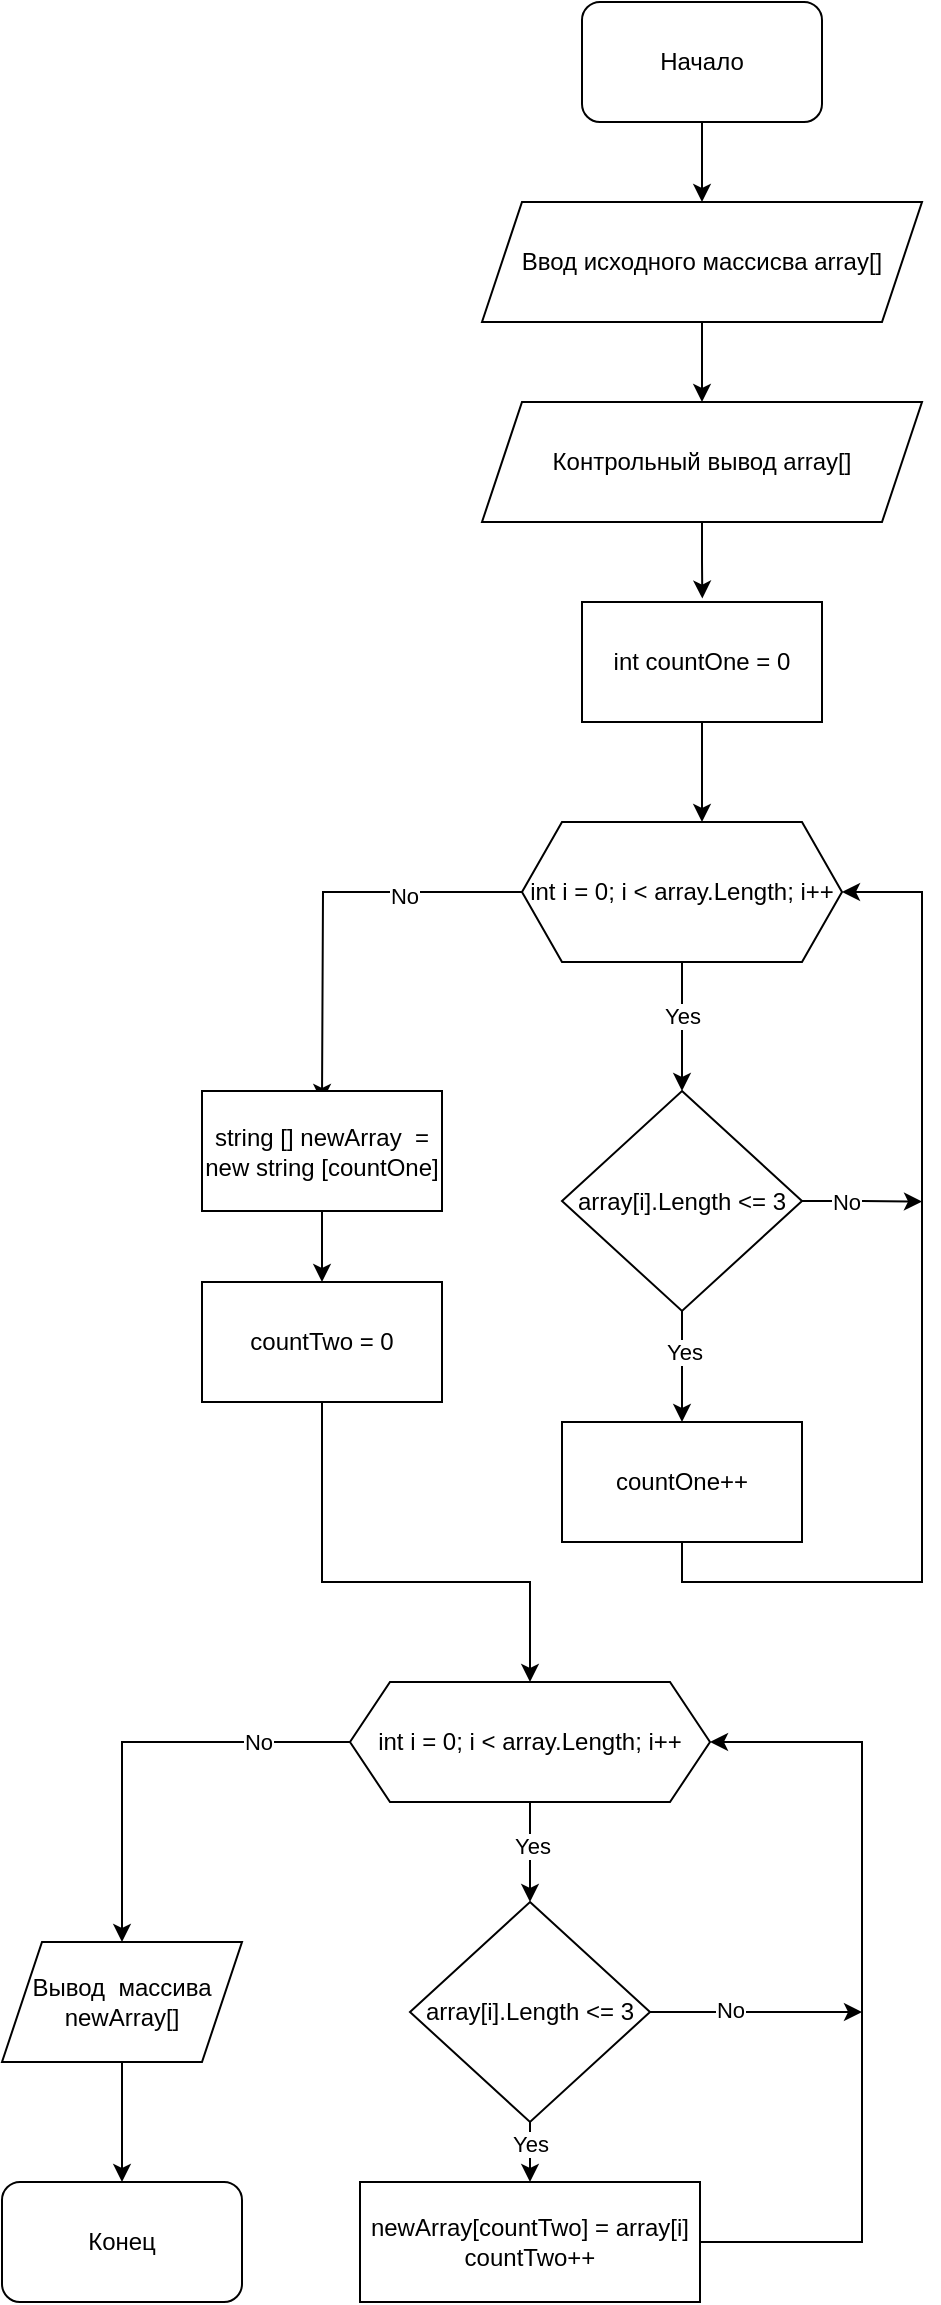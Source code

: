 <mxfile version="19.0.3" type="device"><diagram id="r6GnkUAVvuD9EuCE1WGu" name="Страница 1"><mxGraphModel dx="947" dy="574" grid="1" gridSize="10" guides="1" tooltips="1" connect="1" arrows="1" fold="1" page="1" pageScale="1" pageWidth="827" pageHeight="1169" math="0" shadow="0"><root><mxCell id="0"/><mxCell id="1" parent="0"/><mxCell id="n_P0tsZNd7XNE8tDuzhP-4" style="edgeStyle=orthogonalEdgeStyle;rounded=0;orthogonalLoop=1;jettySize=auto;html=1;exitX=0.5;exitY=1;exitDx=0;exitDy=0;entryX=0.5;entryY=0;entryDx=0;entryDy=0;" edge="1" parent="1" source="n_P0tsZNd7XNE8tDuzhP-1" target="n_P0tsZNd7XNE8tDuzhP-2"><mxGeometry relative="1" as="geometry"/></mxCell><mxCell id="n_P0tsZNd7XNE8tDuzhP-1" value="Начало" style="rounded=1;whiteSpace=wrap;html=1;" vertex="1" parent="1"><mxGeometry x="440" y="10" width="120" height="60" as="geometry"/></mxCell><mxCell id="n_P0tsZNd7XNE8tDuzhP-7" style="edgeStyle=orthogonalEdgeStyle;rounded=0;orthogonalLoop=1;jettySize=auto;html=1;entryX=0.5;entryY=0;entryDx=0;entryDy=0;" edge="1" parent="1" source="n_P0tsZNd7XNE8tDuzhP-2" target="n_P0tsZNd7XNE8tDuzhP-3"><mxGeometry relative="1" as="geometry"/></mxCell><mxCell id="n_P0tsZNd7XNE8tDuzhP-2" value="Ввод исходного массисва array[]" style="shape=parallelogram;perimeter=parallelogramPerimeter;whiteSpace=wrap;html=1;fixedSize=1;" vertex="1" parent="1"><mxGeometry x="390" y="110" width="220" height="60" as="geometry"/></mxCell><mxCell id="n_P0tsZNd7XNE8tDuzhP-8" style="edgeStyle=orthogonalEdgeStyle;rounded=0;orthogonalLoop=1;jettySize=auto;html=1;entryX=0.468;entryY=-0.029;entryDx=0;entryDy=0;entryPerimeter=0;" edge="1" parent="1" source="n_P0tsZNd7XNE8tDuzhP-3"><mxGeometry relative="1" as="geometry"><mxPoint x="500.16" y="308.26" as="targetPoint"/></mxGeometry></mxCell><mxCell id="n_P0tsZNd7XNE8tDuzhP-3" value="Контрольный вывод array[]" style="shape=parallelogram;perimeter=parallelogramPerimeter;whiteSpace=wrap;html=1;fixedSize=1;" vertex="1" parent="1"><mxGeometry x="390" y="210" width="220" height="60" as="geometry"/></mxCell><mxCell id="n_P0tsZNd7XNE8tDuzhP-11" style="edgeStyle=orthogonalEdgeStyle;rounded=0;orthogonalLoop=1;jettySize=auto;html=1;" edge="1" parent="1" source="n_P0tsZNd7XNE8tDuzhP-9"><mxGeometry relative="1" as="geometry"><mxPoint x="500" y="420" as="targetPoint"/></mxGeometry></mxCell><mxCell id="n_P0tsZNd7XNE8tDuzhP-9" value="int countOne = 0" style="rounded=0;whiteSpace=wrap;html=1;" vertex="1" parent="1"><mxGeometry x="440" y="310" width="120" height="60" as="geometry"/></mxCell><mxCell id="n_P0tsZNd7XNE8tDuzhP-12" style="edgeStyle=orthogonalEdgeStyle;rounded=0;orthogonalLoop=1;jettySize=auto;html=1;entryX=0.5;entryY=0;entryDx=0;entryDy=0;exitX=0.5;exitY=1;exitDx=0;exitDy=0;" edge="1" parent="1" source="n_P0tsZNd7XNE8tDuzhP-19" target="n_P0tsZNd7XNE8tDuzhP-14"><mxGeometry relative="1" as="geometry"><mxPoint x="500" y="550" as="targetPoint"/><mxPoint x="500.034" y="519.968" as="sourcePoint"/><Array as="points"/></mxGeometry></mxCell><mxCell id="n_P0tsZNd7XNE8tDuzhP-17" value="Yes" style="edgeLabel;html=1;align=center;verticalAlign=middle;resizable=0;points=[];" vertex="1" connectable="0" parent="n_P0tsZNd7XNE8tDuzhP-12"><mxGeometry x="0.24" relative="1" as="geometry"><mxPoint y="-13" as="offset"/></mxGeometry></mxCell><mxCell id="n_P0tsZNd7XNE8tDuzhP-15" style="edgeStyle=orthogonalEdgeStyle;rounded=0;orthogonalLoop=1;jettySize=auto;html=1;exitX=0.5;exitY=1;exitDx=0;exitDy=0;entryX=1;entryY=0.5;entryDx=0;entryDy=0;" edge="1" parent="1" source="n_P0tsZNd7XNE8tDuzhP-13" target="n_P0tsZNd7XNE8tDuzhP-19"><mxGeometry relative="1" as="geometry"><mxPoint x="630" y="450" as="targetPoint"/><Array as="points"><mxPoint x="490" y="800"/><mxPoint x="610" y="800"/><mxPoint x="610" y="455"/></Array></mxGeometry></mxCell><mxCell id="n_P0tsZNd7XNE8tDuzhP-13" value="countOne++" style="rounded=0;whiteSpace=wrap;html=1;" vertex="1" parent="1"><mxGeometry x="430" y="720" width="120" height="60" as="geometry"/></mxCell><mxCell id="n_P0tsZNd7XNE8tDuzhP-16" style="edgeStyle=orthogonalEdgeStyle;rounded=0;orthogonalLoop=1;jettySize=auto;html=1;entryX=0.5;entryY=0;entryDx=0;entryDy=0;" edge="1" parent="1" source="n_P0tsZNd7XNE8tDuzhP-14" target="n_P0tsZNd7XNE8tDuzhP-13"><mxGeometry relative="1" as="geometry"/></mxCell><mxCell id="n_P0tsZNd7XNE8tDuzhP-18" value="Yes" style="edgeLabel;html=1;align=center;verticalAlign=middle;resizable=0;points=[];" vertex="1" connectable="0" parent="n_P0tsZNd7XNE8tDuzhP-16"><mxGeometry x="-0.28" y="1" relative="1" as="geometry"><mxPoint as="offset"/></mxGeometry></mxCell><mxCell id="n_P0tsZNd7XNE8tDuzhP-24" style="edgeStyle=orthogonalEdgeStyle;rounded=0;orthogonalLoop=1;jettySize=auto;html=1;exitX=1;exitY=0.5;exitDx=0;exitDy=0;" edge="1" parent="1" source="n_P0tsZNd7XNE8tDuzhP-14"><mxGeometry relative="1" as="geometry"><mxPoint x="610.0" y="609.793" as="targetPoint"/></mxGeometry></mxCell><mxCell id="n_P0tsZNd7XNE8tDuzhP-25" value="No" style="edgeLabel;html=1;align=center;verticalAlign=middle;resizable=0;points=[];" vertex="1" connectable="0" parent="n_P0tsZNd7XNE8tDuzhP-24"><mxGeometry x="-0.28" relative="1" as="geometry"><mxPoint as="offset"/></mxGeometry></mxCell><mxCell id="n_P0tsZNd7XNE8tDuzhP-14" value="array[i].Length &amp;lt;= 3" style="rhombus;whiteSpace=wrap;html=1;" vertex="1" parent="1"><mxGeometry x="430" y="554.5" width="120" height="110" as="geometry"/></mxCell><mxCell id="n_P0tsZNd7XNE8tDuzhP-21" style="edgeStyle=orthogonalEdgeStyle;rounded=0;orthogonalLoop=1;jettySize=auto;html=1;" edge="1" parent="1" source="n_P0tsZNd7XNE8tDuzhP-19"><mxGeometry relative="1" as="geometry"><mxPoint x="310" y="560" as="targetPoint"/></mxGeometry></mxCell><mxCell id="n_P0tsZNd7XNE8tDuzhP-23" value="No" style="edgeLabel;html=1;align=center;verticalAlign=middle;resizable=0;points=[];" vertex="1" connectable="0" parent="n_P0tsZNd7XNE8tDuzhP-21"><mxGeometry x="-0.424" y="2" relative="1" as="geometry"><mxPoint as="offset"/></mxGeometry></mxCell><mxCell id="n_P0tsZNd7XNE8tDuzhP-19" value="int i = 0; i &amp;lt; array.Length; i++" style="shape=hexagon;perimeter=hexagonPerimeter2;whiteSpace=wrap;html=1;fixedSize=1;" vertex="1" parent="1"><mxGeometry x="410" y="420" width="160" height="70" as="geometry"/></mxCell><mxCell id="n_P0tsZNd7XNE8tDuzhP-28" style="edgeStyle=orthogonalEdgeStyle;rounded=0;orthogonalLoop=1;jettySize=auto;html=1;entryX=0.5;entryY=0;entryDx=0;entryDy=0;" edge="1" parent="1" source="n_P0tsZNd7XNE8tDuzhP-26" target="n_P0tsZNd7XNE8tDuzhP-27"><mxGeometry relative="1" as="geometry"/></mxCell><mxCell id="n_P0tsZNd7XNE8tDuzhP-26" value="string [] newArray&amp;nbsp; = new string [countOne]" style="rounded=0;whiteSpace=wrap;html=1;" vertex="1" parent="1"><mxGeometry x="250" y="554.5" width="120" height="60" as="geometry"/></mxCell><mxCell id="n_P0tsZNd7XNE8tDuzhP-30" style="edgeStyle=orthogonalEdgeStyle;rounded=0;orthogonalLoop=1;jettySize=auto;html=1;entryX=0.5;entryY=0;entryDx=0;entryDy=0;" edge="1" parent="1" source="n_P0tsZNd7XNE8tDuzhP-27" target="n_P0tsZNd7XNE8tDuzhP-29"><mxGeometry relative="1" as="geometry"><Array as="points"><mxPoint x="310" y="800"/><mxPoint x="414" y="800"/></Array></mxGeometry></mxCell><mxCell id="n_P0tsZNd7XNE8tDuzhP-27" value="countTwo = 0" style="rounded=0;whiteSpace=wrap;html=1;" vertex="1" parent="1"><mxGeometry x="250" y="650" width="120" height="60" as="geometry"/></mxCell><mxCell id="n_P0tsZNd7XNE8tDuzhP-33" style="edgeStyle=orthogonalEdgeStyle;rounded=0;orthogonalLoop=1;jettySize=auto;html=1;entryX=0.5;entryY=0;entryDx=0;entryDy=0;" edge="1" parent="1" source="n_P0tsZNd7XNE8tDuzhP-29" target="n_P0tsZNd7XNE8tDuzhP-31"><mxGeometry relative="1" as="geometry"><Array as="points"><mxPoint x="414" y="930"/><mxPoint x="414" y="930"/></Array></mxGeometry></mxCell><mxCell id="n_P0tsZNd7XNE8tDuzhP-34" value="Yes" style="edgeLabel;html=1;align=center;verticalAlign=middle;resizable=0;points=[];" vertex="1" connectable="0" parent="n_P0tsZNd7XNE8tDuzhP-33"><mxGeometry x="-0.149" y="1" relative="1" as="geometry"><mxPoint as="offset"/></mxGeometry></mxCell><mxCell id="n_P0tsZNd7XNE8tDuzhP-42" style="edgeStyle=orthogonalEdgeStyle;rounded=0;orthogonalLoop=1;jettySize=auto;html=1;entryX=0.5;entryY=0;entryDx=0;entryDy=0;" edge="1" parent="1" source="n_P0tsZNd7XNE8tDuzhP-29" target="n_P0tsZNd7XNE8tDuzhP-43"><mxGeometry relative="1" as="geometry"><mxPoint x="210" y="1010" as="targetPoint"/></mxGeometry></mxCell><mxCell id="n_P0tsZNd7XNE8tDuzhP-44" value="No" style="edgeLabel;html=1;align=center;verticalAlign=middle;resizable=0;points=[];" vertex="1" connectable="0" parent="n_P0tsZNd7XNE8tDuzhP-42"><mxGeometry x="-0.569" relative="1" as="geometry"><mxPoint as="offset"/></mxGeometry></mxCell><mxCell id="n_P0tsZNd7XNE8tDuzhP-29" value="&lt;span style=&quot;&quot;&gt;int i = 0; i &amp;lt; array.Length; i++&lt;/span&gt;" style="shape=hexagon;perimeter=hexagonPerimeter2;whiteSpace=wrap;html=1;fixedSize=1;" vertex="1" parent="1"><mxGeometry x="324" y="850" width="180" height="60" as="geometry"/></mxCell><mxCell id="n_P0tsZNd7XNE8tDuzhP-37" style="edgeStyle=orthogonalEdgeStyle;rounded=0;orthogonalLoop=1;jettySize=auto;html=1;entryX=0.5;entryY=0;entryDx=0;entryDy=0;" edge="1" parent="1" source="n_P0tsZNd7XNE8tDuzhP-31" target="n_P0tsZNd7XNE8tDuzhP-32"><mxGeometry relative="1" as="geometry"/></mxCell><mxCell id="n_P0tsZNd7XNE8tDuzhP-38" value="Yes" style="edgeLabel;html=1;align=center;verticalAlign=middle;resizable=0;points=[];" vertex="1" connectable="0" parent="n_P0tsZNd7XNE8tDuzhP-37"><mxGeometry x="0.253" y="-1" relative="1" as="geometry"><mxPoint x="1" y="-1" as="offset"/></mxGeometry></mxCell><mxCell id="n_P0tsZNd7XNE8tDuzhP-40" style="edgeStyle=orthogonalEdgeStyle;rounded=0;orthogonalLoop=1;jettySize=auto;html=1;" edge="1" parent="1" source="n_P0tsZNd7XNE8tDuzhP-31"><mxGeometry relative="1" as="geometry"><mxPoint x="580" y="1015" as="targetPoint"/></mxGeometry></mxCell><mxCell id="n_P0tsZNd7XNE8tDuzhP-41" value="No" style="edgeLabel;html=1;align=center;verticalAlign=middle;resizable=0;points=[];" vertex="1" connectable="0" parent="n_P0tsZNd7XNE8tDuzhP-40"><mxGeometry x="-0.259" y="1" relative="1" as="geometry"><mxPoint as="offset"/></mxGeometry></mxCell><mxCell id="n_P0tsZNd7XNE8tDuzhP-31" value="array[i].Length &amp;lt;= 3" style="rhombus;whiteSpace=wrap;html=1;" vertex="1" parent="1"><mxGeometry x="354" y="960" width="120" height="110" as="geometry"/></mxCell><mxCell id="n_P0tsZNd7XNE8tDuzhP-39" style="edgeStyle=orthogonalEdgeStyle;rounded=0;orthogonalLoop=1;jettySize=auto;html=1;entryX=1;entryY=0.5;entryDx=0;entryDy=0;exitX=1;exitY=0.5;exitDx=0;exitDy=0;" edge="1" parent="1" source="n_P0tsZNd7XNE8tDuzhP-32" target="n_P0tsZNd7XNE8tDuzhP-29"><mxGeometry relative="1" as="geometry"><mxPoint x="504" y="1130" as="sourcePoint"/><Array as="points"><mxPoint x="580" y="1130"/><mxPoint x="580" y="880"/></Array></mxGeometry></mxCell><mxCell id="n_P0tsZNd7XNE8tDuzhP-32" value="newArray[countTwo] = array[i]&lt;br&gt;countTwo++" style="rounded=0;whiteSpace=wrap;html=1;" vertex="1" parent="1"><mxGeometry x="329" y="1100" width="170" height="60" as="geometry"/></mxCell><mxCell id="n_P0tsZNd7XNE8tDuzhP-47" style="edgeStyle=orthogonalEdgeStyle;rounded=0;orthogonalLoop=1;jettySize=auto;html=1;entryX=0.5;entryY=0;entryDx=0;entryDy=0;" edge="1" parent="1" source="n_P0tsZNd7XNE8tDuzhP-43" target="n_P0tsZNd7XNE8tDuzhP-45"><mxGeometry relative="1" as="geometry"/></mxCell><mxCell id="n_P0tsZNd7XNE8tDuzhP-43" value="Вывод&amp;nbsp; массива newArray[]" style="shape=parallelogram;perimeter=parallelogramPerimeter;whiteSpace=wrap;html=1;fixedSize=1;" vertex="1" parent="1"><mxGeometry x="150" y="980" width="120" height="60" as="geometry"/></mxCell><mxCell id="n_P0tsZNd7XNE8tDuzhP-45" value="Конец" style="rounded=1;whiteSpace=wrap;html=1;" vertex="1" parent="1"><mxGeometry x="150" y="1100" width="120" height="60" as="geometry"/></mxCell></root></mxGraphModel></diagram></mxfile>